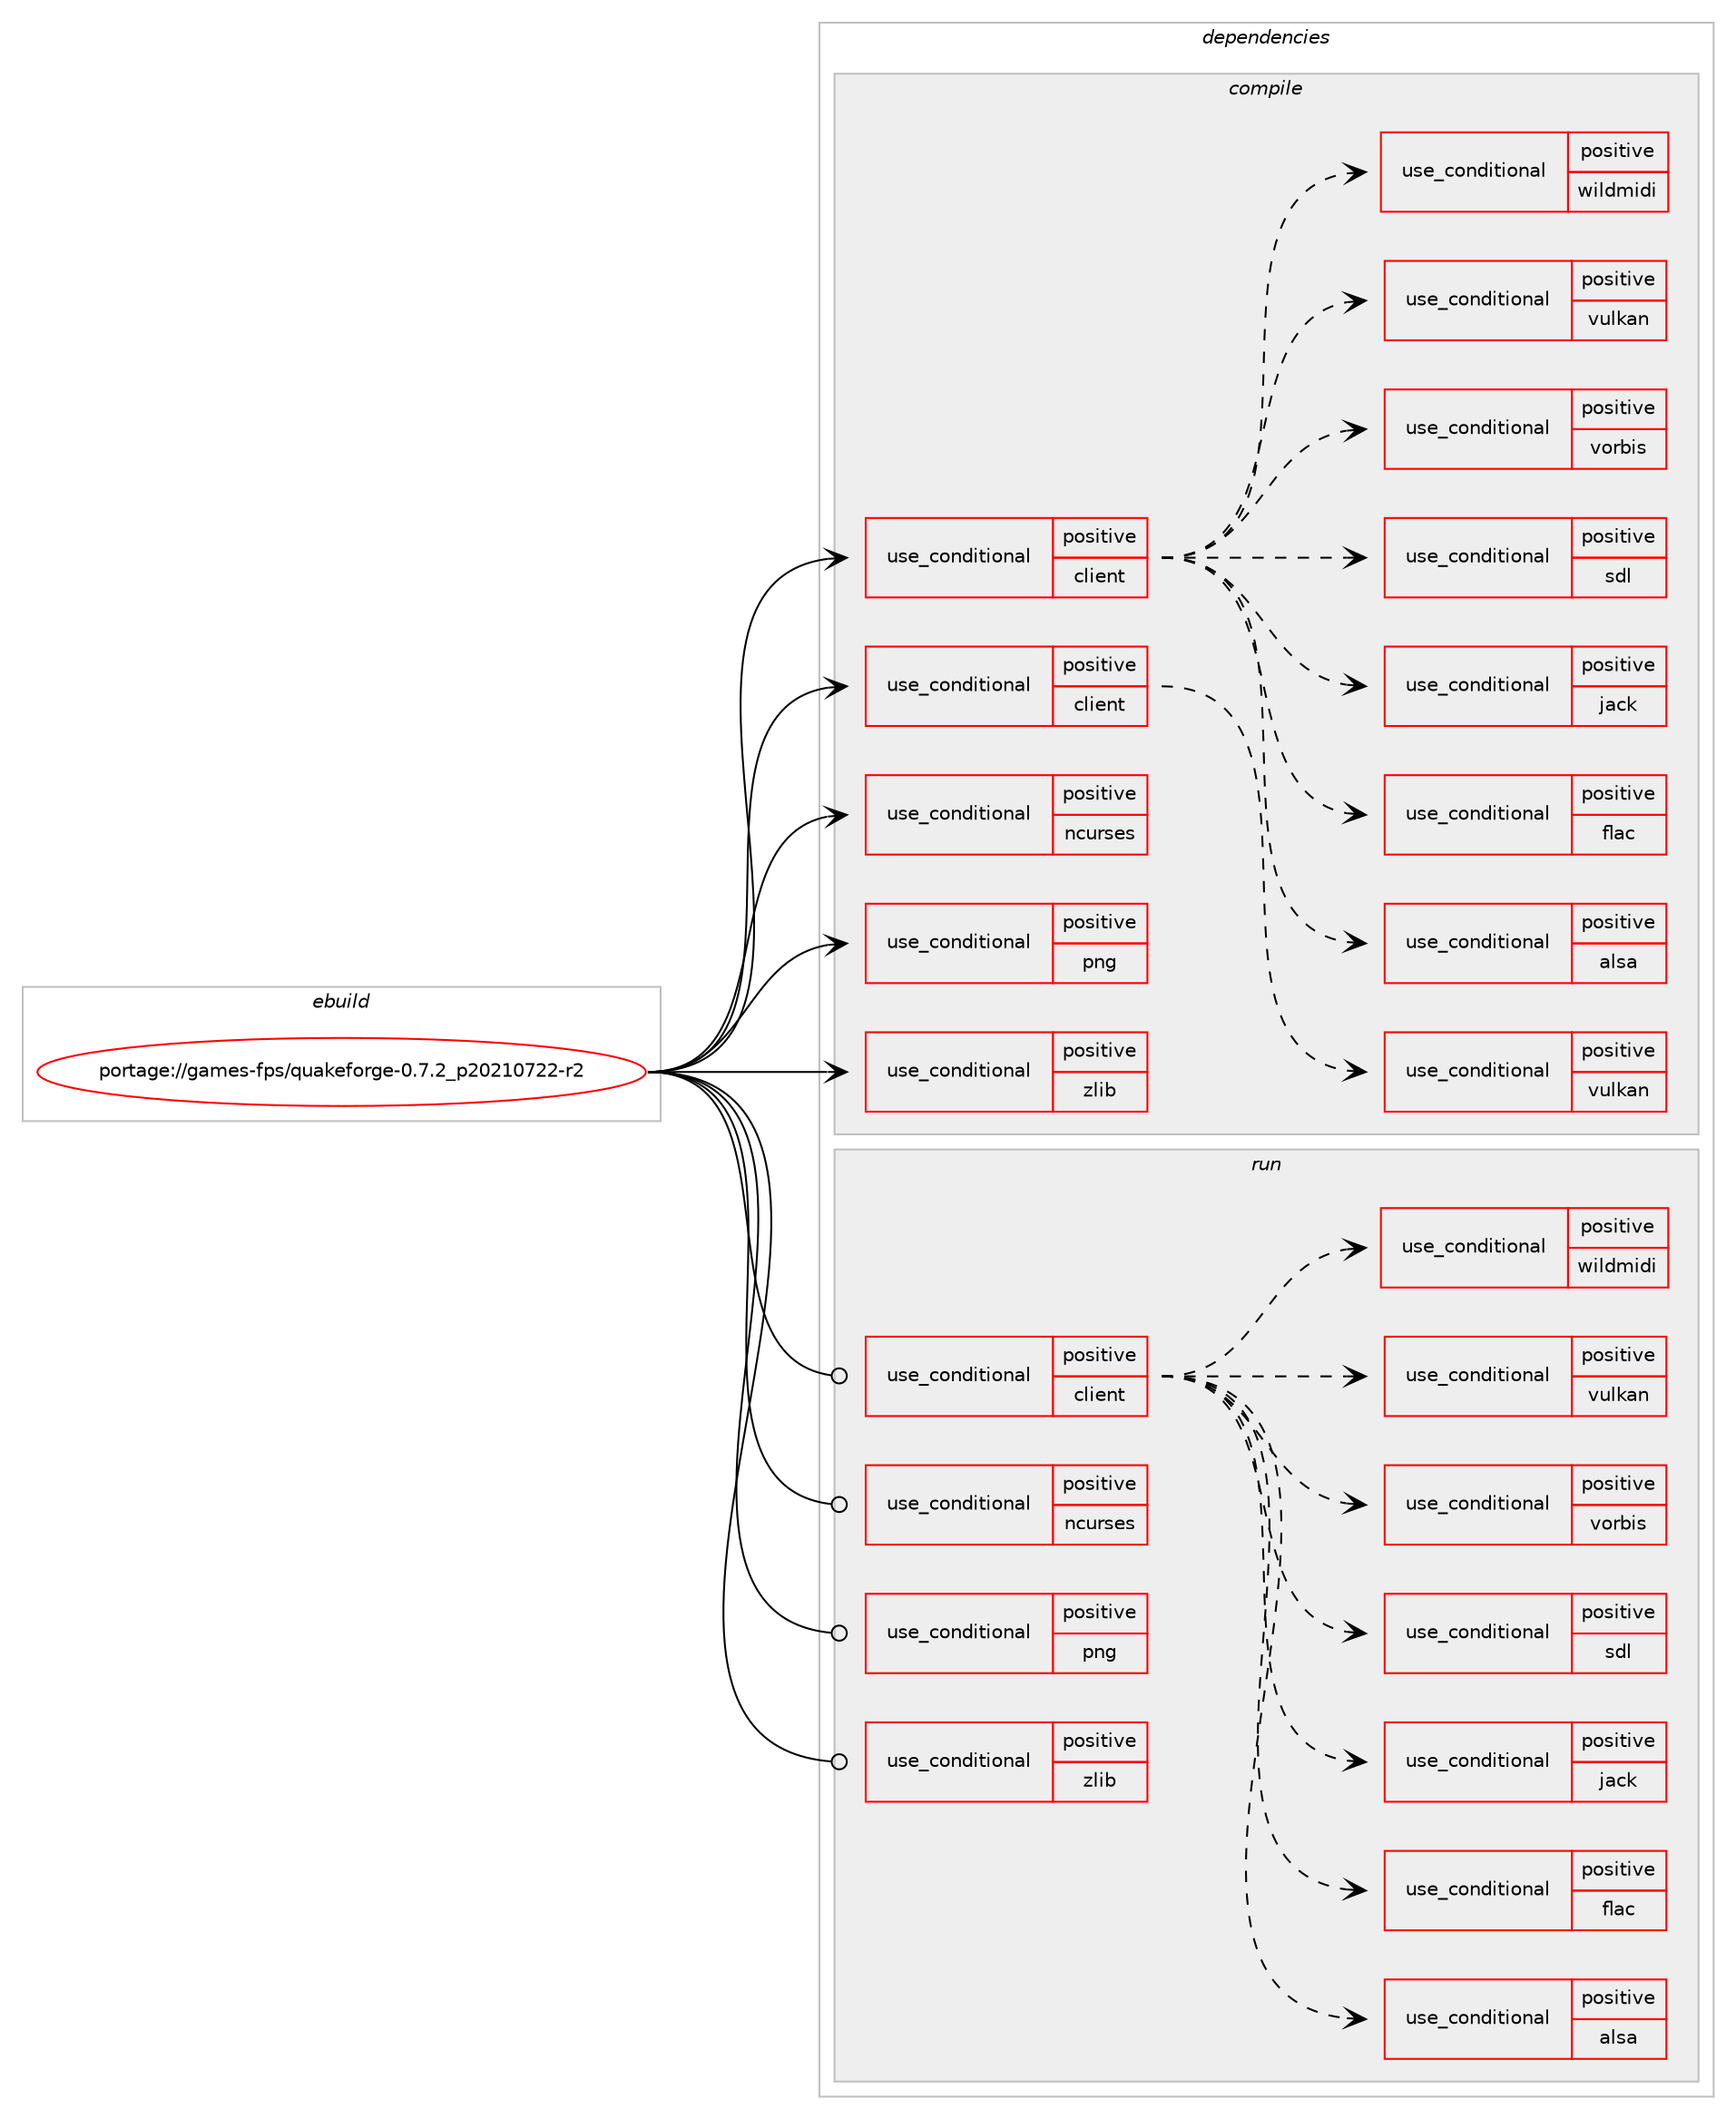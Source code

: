 digraph prolog {

# *************
# Graph options
# *************

newrank=true;
concentrate=true;
compound=true;
graph [rankdir=LR,fontname=Helvetica,fontsize=10,ranksep=1.5];#, ranksep=2.5, nodesep=0.2];
edge  [arrowhead=vee];
node  [fontname=Helvetica,fontsize=10];

# **********
# The ebuild
# **********

subgraph cluster_leftcol {
color=gray;
rank=same;
label=<<i>ebuild</i>>;
id [label="portage://games-fps/quakeforge-0.7.2_p20210722-r2", color=red, width=4, href="../games-fps/quakeforge-0.7.2_p20210722-r2.svg"];
}

# ****************
# The dependencies
# ****************

subgraph cluster_midcol {
color=gray;
label=<<i>dependencies</i>>;
subgraph cluster_compile {
fillcolor="#eeeeee";
style=filled;
label=<<i>compile</i>>;
subgraph cond62552 {
dependency115632 [label=<<TABLE BORDER="0" CELLBORDER="1" CELLSPACING="0" CELLPADDING="4"><TR><TD ROWSPAN="3" CELLPADDING="10">use_conditional</TD></TR><TR><TD>positive</TD></TR><TR><TD>client</TD></TR></TABLE>>, shape=none, color=red];
# *** BEGIN UNKNOWN DEPENDENCY TYPE (TODO) ***
# dependency115632 -> package_dependency(portage://games-fps/quakeforge-0.7.2_p20210722-r2,install,no,media-libs,libsamplerate,none,[,,],[],[])
# *** END UNKNOWN DEPENDENCY TYPE (TODO) ***

# *** BEGIN UNKNOWN DEPENDENCY TYPE (TODO) ***
# dependency115632 -> package_dependency(portage://games-fps/quakeforge-0.7.2_p20210722-r2,install,no,net-misc,curl,none,[,,],[],[])
# *** END UNKNOWN DEPENDENCY TYPE (TODO) ***

# *** BEGIN UNKNOWN DEPENDENCY TYPE (TODO) ***
# dependency115632 -> package_dependency(portage://games-fps/quakeforge-0.7.2_p20210722-r2,install,no,virtual,opengl,none,[,,],[],[])
# *** END UNKNOWN DEPENDENCY TYPE (TODO) ***

# *** BEGIN UNKNOWN DEPENDENCY TYPE (TODO) ***
# dependency115632 -> package_dependency(portage://games-fps/quakeforge-0.7.2_p20210722-r2,install,no,x11-libs,libX11,none,[,,],[],[])
# *** END UNKNOWN DEPENDENCY TYPE (TODO) ***

# *** BEGIN UNKNOWN DEPENDENCY TYPE (TODO) ***
# dependency115632 -> package_dependency(portage://games-fps/quakeforge-0.7.2_p20210722-r2,install,no,x11-libs,libXext,none,[,,],[],[])
# *** END UNKNOWN DEPENDENCY TYPE (TODO) ***

# *** BEGIN UNKNOWN DEPENDENCY TYPE (TODO) ***
# dependency115632 -> package_dependency(portage://games-fps/quakeforge-0.7.2_p20210722-r2,install,no,x11-libs,libXxf86vm,none,[,,],[],[])
# *** END UNKNOWN DEPENDENCY TYPE (TODO) ***

subgraph cond62553 {
dependency115633 [label=<<TABLE BORDER="0" CELLBORDER="1" CELLSPACING="0" CELLPADDING="4"><TR><TD ROWSPAN="3" CELLPADDING="10">use_conditional</TD></TR><TR><TD>positive</TD></TR><TR><TD>alsa</TD></TR></TABLE>>, shape=none, color=red];
# *** BEGIN UNKNOWN DEPENDENCY TYPE (TODO) ***
# dependency115633 -> package_dependency(portage://games-fps/quakeforge-0.7.2_p20210722-r2,install,no,media-libs,alsa-lib,none,[,,],[],[])
# *** END UNKNOWN DEPENDENCY TYPE (TODO) ***

}
dependency115632:e -> dependency115633:w [weight=20,style="dashed",arrowhead="vee"];
subgraph cond62554 {
dependency115634 [label=<<TABLE BORDER="0" CELLBORDER="1" CELLSPACING="0" CELLPADDING="4"><TR><TD ROWSPAN="3" CELLPADDING="10">use_conditional</TD></TR><TR><TD>positive</TD></TR><TR><TD>flac</TD></TR></TABLE>>, shape=none, color=red];
# *** BEGIN UNKNOWN DEPENDENCY TYPE (TODO) ***
# dependency115634 -> package_dependency(portage://games-fps/quakeforge-0.7.2_p20210722-r2,install,no,media-libs,flac,none,[,,],any_same_slot,[])
# *** END UNKNOWN DEPENDENCY TYPE (TODO) ***

}
dependency115632:e -> dependency115634:w [weight=20,style="dashed",arrowhead="vee"];
subgraph cond62555 {
dependency115635 [label=<<TABLE BORDER="0" CELLBORDER="1" CELLSPACING="0" CELLPADDING="4"><TR><TD ROWSPAN="3" CELLPADDING="10">use_conditional</TD></TR><TR><TD>positive</TD></TR><TR><TD>jack</TD></TR></TABLE>>, shape=none, color=red];
# *** BEGIN UNKNOWN DEPENDENCY TYPE (TODO) ***
# dependency115635 -> package_dependency(portage://games-fps/quakeforge-0.7.2_p20210722-r2,install,no,virtual,jack,none,[,,],[],[])
# *** END UNKNOWN DEPENDENCY TYPE (TODO) ***

}
dependency115632:e -> dependency115635:w [weight=20,style="dashed",arrowhead="vee"];
subgraph cond62556 {
dependency115636 [label=<<TABLE BORDER="0" CELLBORDER="1" CELLSPACING="0" CELLPADDING="4"><TR><TD ROWSPAN="3" CELLPADDING="10">use_conditional</TD></TR><TR><TD>positive</TD></TR><TR><TD>sdl</TD></TR></TABLE>>, shape=none, color=red];
# *** BEGIN UNKNOWN DEPENDENCY TYPE (TODO) ***
# dependency115636 -> package_dependency(portage://games-fps/quakeforge-0.7.2_p20210722-r2,install,no,media-libs,libsdl,none,[,,],[],[use(enable(sound),none)])
# *** END UNKNOWN DEPENDENCY TYPE (TODO) ***

}
dependency115632:e -> dependency115636:w [weight=20,style="dashed",arrowhead="vee"];
subgraph cond62557 {
dependency115637 [label=<<TABLE BORDER="0" CELLBORDER="1" CELLSPACING="0" CELLPADDING="4"><TR><TD ROWSPAN="3" CELLPADDING="10">use_conditional</TD></TR><TR><TD>positive</TD></TR><TR><TD>vorbis</TD></TR></TABLE>>, shape=none, color=red];
# *** BEGIN UNKNOWN DEPENDENCY TYPE (TODO) ***
# dependency115637 -> package_dependency(portage://games-fps/quakeforge-0.7.2_p20210722-r2,install,no,media-libs,libvorbis,none,[,,],[],[])
# *** END UNKNOWN DEPENDENCY TYPE (TODO) ***

}
dependency115632:e -> dependency115637:w [weight=20,style="dashed",arrowhead="vee"];
subgraph cond62558 {
dependency115638 [label=<<TABLE BORDER="0" CELLBORDER="1" CELLSPACING="0" CELLPADDING="4"><TR><TD ROWSPAN="3" CELLPADDING="10">use_conditional</TD></TR><TR><TD>positive</TD></TR><TR><TD>vulkan</TD></TR></TABLE>>, shape=none, color=red];
# *** BEGIN UNKNOWN DEPENDENCY TYPE (TODO) ***
# dependency115638 -> package_dependency(portage://games-fps/quakeforge-0.7.2_p20210722-r2,install,no,media-libs,vulkan-loader,none,[,,],[],[])
# *** END UNKNOWN DEPENDENCY TYPE (TODO) ***

}
dependency115632:e -> dependency115638:w [weight=20,style="dashed",arrowhead="vee"];
subgraph cond62559 {
dependency115639 [label=<<TABLE BORDER="0" CELLBORDER="1" CELLSPACING="0" CELLPADDING="4"><TR><TD ROWSPAN="3" CELLPADDING="10">use_conditional</TD></TR><TR><TD>positive</TD></TR><TR><TD>wildmidi</TD></TR></TABLE>>, shape=none, color=red];
# *** BEGIN UNKNOWN DEPENDENCY TYPE (TODO) ***
# dependency115639 -> package_dependency(portage://games-fps/quakeforge-0.7.2_p20210722-r2,install,no,media-sound,wildmidi,none,[,,],[],[])
# *** END UNKNOWN DEPENDENCY TYPE (TODO) ***

}
dependency115632:e -> dependency115639:w [weight=20,style="dashed",arrowhead="vee"];
}
id:e -> dependency115632:w [weight=20,style="solid",arrowhead="vee"];
subgraph cond62560 {
dependency115640 [label=<<TABLE BORDER="0" CELLBORDER="1" CELLSPACING="0" CELLPADDING="4"><TR><TD ROWSPAN="3" CELLPADDING="10">use_conditional</TD></TR><TR><TD>positive</TD></TR><TR><TD>client</TD></TR></TABLE>>, shape=none, color=red];
# *** BEGIN UNKNOWN DEPENDENCY TYPE (TODO) ***
# dependency115640 -> package_dependency(portage://games-fps/quakeforge-0.7.2_p20210722-r2,install,no,x11-base,xorg-proto,none,[,,],[],[])
# *** END UNKNOWN DEPENDENCY TYPE (TODO) ***

subgraph cond62561 {
dependency115641 [label=<<TABLE BORDER="0" CELLBORDER="1" CELLSPACING="0" CELLPADDING="4"><TR><TD ROWSPAN="3" CELLPADDING="10">use_conditional</TD></TR><TR><TD>positive</TD></TR><TR><TD>vulkan</TD></TR></TABLE>>, shape=none, color=red];
# *** BEGIN UNKNOWN DEPENDENCY TYPE (TODO) ***
# dependency115641 -> package_dependency(portage://games-fps/quakeforge-0.7.2_p20210722-r2,install,no,dev-util,vulkan-headers,none,[,,],[],[])
# *** END UNKNOWN DEPENDENCY TYPE (TODO) ***

}
dependency115640:e -> dependency115641:w [weight=20,style="dashed",arrowhead="vee"];
}
id:e -> dependency115640:w [weight=20,style="solid",arrowhead="vee"];
subgraph cond62562 {
dependency115642 [label=<<TABLE BORDER="0" CELLBORDER="1" CELLSPACING="0" CELLPADDING="4"><TR><TD ROWSPAN="3" CELLPADDING="10">use_conditional</TD></TR><TR><TD>positive</TD></TR><TR><TD>ncurses</TD></TR></TABLE>>, shape=none, color=red];
# *** BEGIN UNKNOWN DEPENDENCY TYPE (TODO) ***
# dependency115642 -> package_dependency(portage://games-fps/quakeforge-0.7.2_p20210722-r2,install,no,sys-libs,ncurses,none,[,,],any_same_slot,[])
# *** END UNKNOWN DEPENDENCY TYPE (TODO) ***

}
id:e -> dependency115642:w [weight=20,style="solid",arrowhead="vee"];
subgraph cond62563 {
dependency115643 [label=<<TABLE BORDER="0" CELLBORDER="1" CELLSPACING="0" CELLPADDING="4"><TR><TD ROWSPAN="3" CELLPADDING="10">use_conditional</TD></TR><TR><TD>positive</TD></TR><TR><TD>png</TD></TR></TABLE>>, shape=none, color=red];
# *** BEGIN UNKNOWN DEPENDENCY TYPE (TODO) ***
# dependency115643 -> package_dependency(portage://games-fps/quakeforge-0.7.2_p20210722-r2,install,no,media-libs,libpng,none,[,,],any_same_slot,[])
# *** END UNKNOWN DEPENDENCY TYPE (TODO) ***

}
id:e -> dependency115643:w [weight=20,style="solid",arrowhead="vee"];
subgraph cond62564 {
dependency115644 [label=<<TABLE BORDER="0" CELLBORDER="1" CELLSPACING="0" CELLPADDING="4"><TR><TD ROWSPAN="3" CELLPADDING="10">use_conditional</TD></TR><TR><TD>positive</TD></TR><TR><TD>zlib</TD></TR></TABLE>>, shape=none, color=red];
# *** BEGIN UNKNOWN DEPENDENCY TYPE (TODO) ***
# dependency115644 -> package_dependency(portage://games-fps/quakeforge-0.7.2_p20210722-r2,install,no,sys-libs,zlib,none,[,,],any_same_slot,[])
# *** END UNKNOWN DEPENDENCY TYPE (TODO) ***

}
id:e -> dependency115644:w [weight=20,style="solid",arrowhead="vee"];
}
subgraph cluster_compileandrun {
fillcolor="#eeeeee";
style=filled;
label=<<i>compile and run</i>>;
}
subgraph cluster_run {
fillcolor="#eeeeee";
style=filled;
label=<<i>run</i>>;
subgraph cond62565 {
dependency115645 [label=<<TABLE BORDER="0" CELLBORDER="1" CELLSPACING="0" CELLPADDING="4"><TR><TD ROWSPAN="3" CELLPADDING="10">use_conditional</TD></TR><TR><TD>positive</TD></TR><TR><TD>client</TD></TR></TABLE>>, shape=none, color=red];
# *** BEGIN UNKNOWN DEPENDENCY TYPE (TODO) ***
# dependency115645 -> package_dependency(portage://games-fps/quakeforge-0.7.2_p20210722-r2,run,no,media-libs,libsamplerate,none,[,,],[],[])
# *** END UNKNOWN DEPENDENCY TYPE (TODO) ***

# *** BEGIN UNKNOWN DEPENDENCY TYPE (TODO) ***
# dependency115645 -> package_dependency(portage://games-fps/quakeforge-0.7.2_p20210722-r2,run,no,net-misc,curl,none,[,,],[],[])
# *** END UNKNOWN DEPENDENCY TYPE (TODO) ***

# *** BEGIN UNKNOWN DEPENDENCY TYPE (TODO) ***
# dependency115645 -> package_dependency(portage://games-fps/quakeforge-0.7.2_p20210722-r2,run,no,virtual,opengl,none,[,,],[],[])
# *** END UNKNOWN DEPENDENCY TYPE (TODO) ***

# *** BEGIN UNKNOWN DEPENDENCY TYPE (TODO) ***
# dependency115645 -> package_dependency(portage://games-fps/quakeforge-0.7.2_p20210722-r2,run,no,x11-libs,libX11,none,[,,],[],[])
# *** END UNKNOWN DEPENDENCY TYPE (TODO) ***

# *** BEGIN UNKNOWN DEPENDENCY TYPE (TODO) ***
# dependency115645 -> package_dependency(portage://games-fps/quakeforge-0.7.2_p20210722-r2,run,no,x11-libs,libXext,none,[,,],[],[])
# *** END UNKNOWN DEPENDENCY TYPE (TODO) ***

# *** BEGIN UNKNOWN DEPENDENCY TYPE (TODO) ***
# dependency115645 -> package_dependency(portage://games-fps/quakeforge-0.7.2_p20210722-r2,run,no,x11-libs,libXxf86vm,none,[,,],[],[])
# *** END UNKNOWN DEPENDENCY TYPE (TODO) ***

subgraph cond62566 {
dependency115646 [label=<<TABLE BORDER="0" CELLBORDER="1" CELLSPACING="0" CELLPADDING="4"><TR><TD ROWSPAN="3" CELLPADDING="10">use_conditional</TD></TR><TR><TD>positive</TD></TR><TR><TD>alsa</TD></TR></TABLE>>, shape=none, color=red];
# *** BEGIN UNKNOWN DEPENDENCY TYPE (TODO) ***
# dependency115646 -> package_dependency(portage://games-fps/quakeforge-0.7.2_p20210722-r2,run,no,media-libs,alsa-lib,none,[,,],[],[])
# *** END UNKNOWN DEPENDENCY TYPE (TODO) ***

}
dependency115645:e -> dependency115646:w [weight=20,style="dashed",arrowhead="vee"];
subgraph cond62567 {
dependency115647 [label=<<TABLE BORDER="0" CELLBORDER="1" CELLSPACING="0" CELLPADDING="4"><TR><TD ROWSPAN="3" CELLPADDING="10">use_conditional</TD></TR><TR><TD>positive</TD></TR><TR><TD>flac</TD></TR></TABLE>>, shape=none, color=red];
# *** BEGIN UNKNOWN DEPENDENCY TYPE (TODO) ***
# dependency115647 -> package_dependency(portage://games-fps/quakeforge-0.7.2_p20210722-r2,run,no,media-libs,flac,none,[,,],any_same_slot,[])
# *** END UNKNOWN DEPENDENCY TYPE (TODO) ***

}
dependency115645:e -> dependency115647:w [weight=20,style="dashed",arrowhead="vee"];
subgraph cond62568 {
dependency115648 [label=<<TABLE BORDER="0" CELLBORDER="1" CELLSPACING="0" CELLPADDING="4"><TR><TD ROWSPAN="3" CELLPADDING="10">use_conditional</TD></TR><TR><TD>positive</TD></TR><TR><TD>jack</TD></TR></TABLE>>, shape=none, color=red];
# *** BEGIN UNKNOWN DEPENDENCY TYPE (TODO) ***
# dependency115648 -> package_dependency(portage://games-fps/quakeforge-0.7.2_p20210722-r2,run,no,virtual,jack,none,[,,],[],[])
# *** END UNKNOWN DEPENDENCY TYPE (TODO) ***

}
dependency115645:e -> dependency115648:w [weight=20,style="dashed",arrowhead="vee"];
subgraph cond62569 {
dependency115649 [label=<<TABLE BORDER="0" CELLBORDER="1" CELLSPACING="0" CELLPADDING="4"><TR><TD ROWSPAN="3" CELLPADDING="10">use_conditional</TD></TR><TR><TD>positive</TD></TR><TR><TD>sdl</TD></TR></TABLE>>, shape=none, color=red];
# *** BEGIN UNKNOWN DEPENDENCY TYPE (TODO) ***
# dependency115649 -> package_dependency(portage://games-fps/quakeforge-0.7.2_p20210722-r2,run,no,media-libs,libsdl,none,[,,],[],[use(enable(sound),none)])
# *** END UNKNOWN DEPENDENCY TYPE (TODO) ***

}
dependency115645:e -> dependency115649:w [weight=20,style="dashed",arrowhead="vee"];
subgraph cond62570 {
dependency115650 [label=<<TABLE BORDER="0" CELLBORDER="1" CELLSPACING="0" CELLPADDING="4"><TR><TD ROWSPAN="3" CELLPADDING="10">use_conditional</TD></TR><TR><TD>positive</TD></TR><TR><TD>vorbis</TD></TR></TABLE>>, shape=none, color=red];
# *** BEGIN UNKNOWN DEPENDENCY TYPE (TODO) ***
# dependency115650 -> package_dependency(portage://games-fps/quakeforge-0.7.2_p20210722-r2,run,no,media-libs,libvorbis,none,[,,],[],[])
# *** END UNKNOWN DEPENDENCY TYPE (TODO) ***

}
dependency115645:e -> dependency115650:w [weight=20,style="dashed",arrowhead="vee"];
subgraph cond62571 {
dependency115651 [label=<<TABLE BORDER="0" CELLBORDER="1" CELLSPACING="0" CELLPADDING="4"><TR><TD ROWSPAN="3" CELLPADDING="10">use_conditional</TD></TR><TR><TD>positive</TD></TR><TR><TD>vulkan</TD></TR></TABLE>>, shape=none, color=red];
# *** BEGIN UNKNOWN DEPENDENCY TYPE (TODO) ***
# dependency115651 -> package_dependency(portage://games-fps/quakeforge-0.7.2_p20210722-r2,run,no,media-libs,vulkan-loader,none,[,,],[],[])
# *** END UNKNOWN DEPENDENCY TYPE (TODO) ***

}
dependency115645:e -> dependency115651:w [weight=20,style="dashed",arrowhead="vee"];
subgraph cond62572 {
dependency115652 [label=<<TABLE BORDER="0" CELLBORDER="1" CELLSPACING="0" CELLPADDING="4"><TR><TD ROWSPAN="3" CELLPADDING="10">use_conditional</TD></TR><TR><TD>positive</TD></TR><TR><TD>wildmidi</TD></TR></TABLE>>, shape=none, color=red];
# *** BEGIN UNKNOWN DEPENDENCY TYPE (TODO) ***
# dependency115652 -> package_dependency(portage://games-fps/quakeforge-0.7.2_p20210722-r2,run,no,media-sound,wildmidi,none,[,,],[],[])
# *** END UNKNOWN DEPENDENCY TYPE (TODO) ***

}
dependency115645:e -> dependency115652:w [weight=20,style="dashed",arrowhead="vee"];
}
id:e -> dependency115645:w [weight=20,style="solid",arrowhead="odot"];
subgraph cond62573 {
dependency115653 [label=<<TABLE BORDER="0" CELLBORDER="1" CELLSPACING="0" CELLPADDING="4"><TR><TD ROWSPAN="3" CELLPADDING="10">use_conditional</TD></TR><TR><TD>positive</TD></TR><TR><TD>ncurses</TD></TR></TABLE>>, shape=none, color=red];
# *** BEGIN UNKNOWN DEPENDENCY TYPE (TODO) ***
# dependency115653 -> package_dependency(portage://games-fps/quakeforge-0.7.2_p20210722-r2,run,no,sys-libs,ncurses,none,[,,],any_same_slot,[])
# *** END UNKNOWN DEPENDENCY TYPE (TODO) ***

}
id:e -> dependency115653:w [weight=20,style="solid",arrowhead="odot"];
subgraph cond62574 {
dependency115654 [label=<<TABLE BORDER="0" CELLBORDER="1" CELLSPACING="0" CELLPADDING="4"><TR><TD ROWSPAN="3" CELLPADDING="10">use_conditional</TD></TR><TR><TD>positive</TD></TR><TR><TD>png</TD></TR></TABLE>>, shape=none, color=red];
# *** BEGIN UNKNOWN DEPENDENCY TYPE (TODO) ***
# dependency115654 -> package_dependency(portage://games-fps/quakeforge-0.7.2_p20210722-r2,run,no,media-libs,libpng,none,[,,],any_same_slot,[])
# *** END UNKNOWN DEPENDENCY TYPE (TODO) ***

}
id:e -> dependency115654:w [weight=20,style="solid",arrowhead="odot"];
subgraph cond62575 {
dependency115655 [label=<<TABLE BORDER="0" CELLBORDER="1" CELLSPACING="0" CELLPADDING="4"><TR><TD ROWSPAN="3" CELLPADDING="10">use_conditional</TD></TR><TR><TD>positive</TD></TR><TR><TD>zlib</TD></TR></TABLE>>, shape=none, color=red];
# *** BEGIN UNKNOWN DEPENDENCY TYPE (TODO) ***
# dependency115655 -> package_dependency(portage://games-fps/quakeforge-0.7.2_p20210722-r2,run,no,sys-libs,zlib,none,[,,],any_same_slot,[])
# *** END UNKNOWN DEPENDENCY TYPE (TODO) ***

}
id:e -> dependency115655:w [weight=20,style="solid",arrowhead="odot"];
}
}

# **************
# The candidates
# **************

subgraph cluster_choices {
rank=same;
color=gray;
label=<<i>candidates</i>>;

}

}
